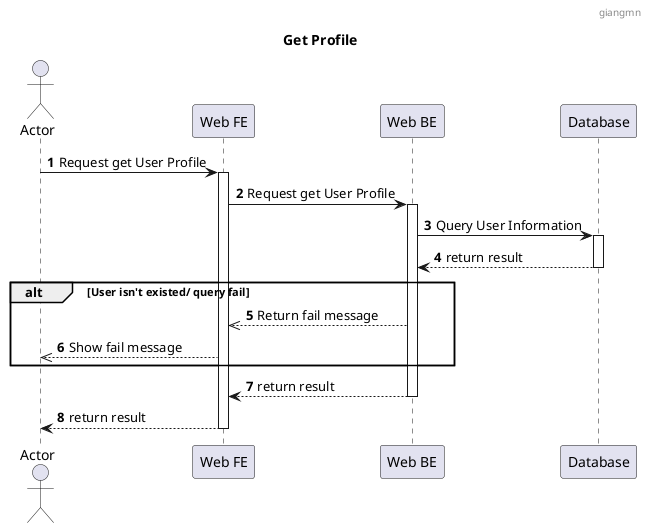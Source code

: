 @startuml
header : giangmn
title: Get Profile
autonumber

actor "Actor" as a
participant "Web FE" as fe
participant "Web BE" as be
participant "Database" as db

a->fe: Request get User Profile
fe++
fe -> be: Request get User Profile
be++
be -> db: Query User Information
db++
db --> be: return result
db--
alt User isn't existed/ query fail
be -->> fe: Return fail message
fe -->> a: Show fail message
end
be--> fe: return result
be--
fe--> a: return result
fe--
@enduml